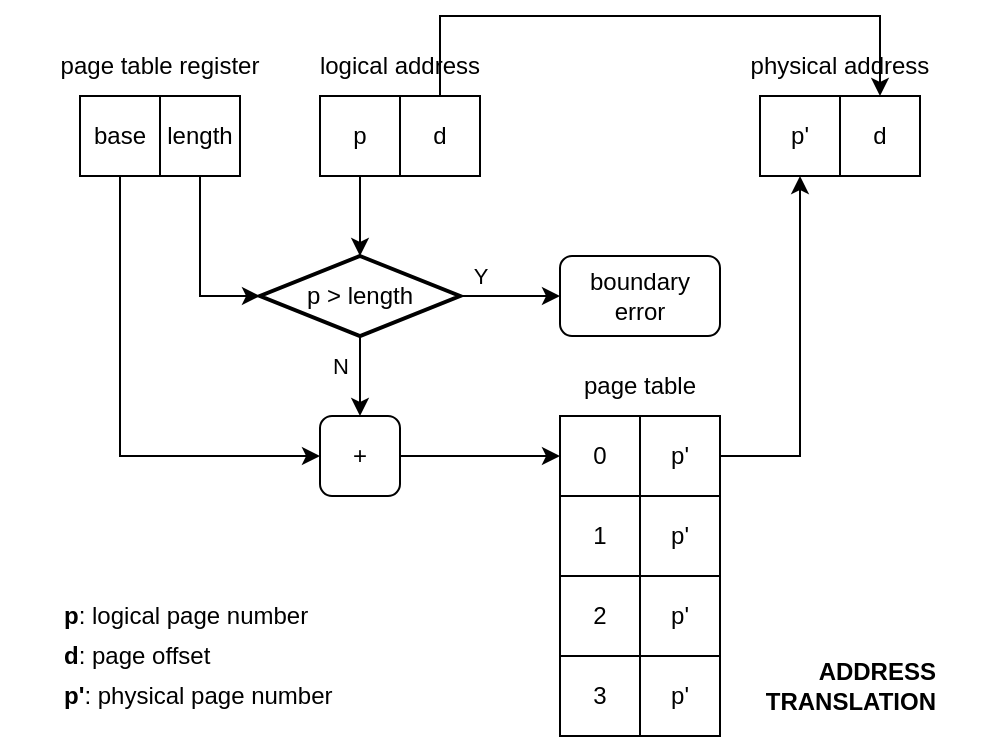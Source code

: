 <mxfile version="27.1.1">
  <diagram name="第 1 页" id="h1xxf2oran17IMzUZSs9">
    <mxGraphModel dx="2253" dy="790" grid="1" gridSize="10" guides="1" tooltips="1" connect="1" arrows="1" fold="1" page="1" pageScale="1" pageWidth="827" pageHeight="1169" math="0" shadow="0">
      <root>
        <mxCell id="0" />
        <mxCell id="1" parent="0" />
        <mxCell id="W67yTYTHdaAG88P1Xub5-19" value="" style="group" vertex="1" connectable="0" parent="1">
          <mxGeometry x="-40" y="130" width="160" height="70" as="geometry" />
        </mxCell>
        <mxCell id="W67yTYTHdaAG88P1Xub5-1" value="base" style="rounded=0;whiteSpace=wrap;html=1;" vertex="1" parent="W67yTYTHdaAG88P1Xub5-19">
          <mxGeometry x="40" y="30" width="40" height="40" as="geometry" />
        </mxCell>
        <mxCell id="W67yTYTHdaAG88P1Xub5-2" value="length" style="rounded=0;whiteSpace=wrap;html=1;" vertex="1" parent="W67yTYTHdaAG88P1Xub5-19">
          <mxGeometry x="80" y="30" width="40" height="40" as="geometry" />
        </mxCell>
        <mxCell id="W67yTYTHdaAG88P1Xub5-3" value="page table register" style="text;html=1;align=center;verticalAlign=middle;whiteSpace=wrap;rounded=0;" vertex="1" parent="W67yTYTHdaAG88P1Xub5-19">
          <mxGeometry x="20" width="120" height="30" as="geometry" />
        </mxCell>
        <mxCell id="W67yTYTHdaAG88P1Xub5-20" style="edgeStyle=orthogonalEdgeStyle;rounded=0;orthogonalLoop=1;jettySize=auto;html=1;exitX=0.5;exitY=0;exitDx=0;exitDy=0;entryX=0.5;entryY=0;entryDx=0;entryDy=0;" edge="1" parent="1" source="W67yTYTHdaAG88P1Xub5-5" target="W67yTYTHdaAG88P1Xub5-18">
          <mxGeometry relative="1" as="geometry">
            <Array as="points">
              <mxPoint x="200" y="120" />
              <mxPoint x="680" y="120" />
            </Array>
          </mxGeometry>
        </mxCell>
        <mxCell id="W67yTYTHdaAG88P1Xub5-34" value="" style="edgeStyle=orthogonalEdgeStyle;rounded=0;orthogonalLoop=1;jettySize=auto;html=1;" edge="1" parent="1" source="W67yTYTHdaAG88P1Xub5-21" target="W67yTYTHdaAG88P1Xub5-28">
          <mxGeometry relative="1" as="geometry" />
        </mxCell>
        <mxCell id="W67yTYTHdaAG88P1Xub5-38" value="N" style="edgeLabel;html=1;align=center;verticalAlign=middle;resizable=0;points=[];" vertex="1" connectable="0" parent="W67yTYTHdaAG88P1Xub5-34">
          <mxGeometry x="-0.25" y="1" relative="1" as="geometry">
            <mxPoint x="-11" as="offset" />
          </mxGeometry>
        </mxCell>
        <mxCell id="W67yTYTHdaAG88P1Xub5-51" style="edgeStyle=orthogonalEdgeStyle;rounded=0;orthogonalLoop=1;jettySize=auto;html=1;exitX=1;exitY=0.5;exitDx=0;exitDy=0;exitPerimeter=0;entryX=0;entryY=0.5;entryDx=0;entryDy=0;" edge="1" parent="1" source="W67yTYTHdaAG88P1Xub5-21" target="W67yTYTHdaAG88P1Xub5-39">
          <mxGeometry relative="1" as="geometry" />
        </mxCell>
        <mxCell id="W67yTYTHdaAG88P1Xub5-52" value="Y" style="edgeLabel;html=1;align=center;verticalAlign=middle;resizable=0;points=[];" vertex="1" connectable="0" parent="W67yTYTHdaAG88P1Xub5-51">
          <mxGeometry x="-0.24" y="4" relative="1" as="geometry">
            <mxPoint x="-9" y="-6" as="offset" />
          </mxGeometry>
        </mxCell>
        <mxCell id="W67yTYTHdaAG88P1Xub5-21" value="p &amp;gt; length" style="strokeWidth=2;html=1;shape=mxgraph.flowchart.decision;whiteSpace=wrap;" vertex="1" parent="1">
          <mxGeometry x="90" y="240" width="100" height="40" as="geometry" />
        </mxCell>
        <mxCell id="W67yTYTHdaAG88P1Xub5-27" style="edgeStyle=orthogonalEdgeStyle;rounded=0;orthogonalLoop=1;jettySize=auto;html=1;exitX=1;exitY=0.5;exitDx=0;exitDy=0;" edge="1" parent="1" source="W67yTYTHdaAG88P1Xub5-6" target="W67yTYTHdaAG88P1Xub5-17">
          <mxGeometry relative="1" as="geometry" />
        </mxCell>
        <mxCell id="W67yTYTHdaAG88P1Xub5-36" style="edgeStyle=orthogonalEdgeStyle;rounded=0;orthogonalLoop=1;jettySize=auto;html=1;exitX=1;exitY=0.5;exitDx=0;exitDy=0;entryX=0;entryY=0.5;entryDx=0;entryDy=0;" edge="1" parent="1" source="W67yTYTHdaAG88P1Xub5-28" target="W67yTYTHdaAG88P1Xub5-10">
          <mxGeometry relative="1" as="geometry" />
        </mxCell>
        <mxCell id="W67yTYTHdaAG88P1Xub5-28" value="+" style="rounded=1;whiteSpace=wrap;html=1;" vertex="1" parent="1">
          <mxGeometry x="120" y="320" width="40" height="40" as="geometry" />
        </mxCell>
        <mxCell id="W67yTYTHdaAG88P1Xub5-31" style="edgeStyle=orthogonalEdgeStyle;rounded=0;orthogonalLoop=1;jettySize=auto;html=1;exitX=0.5;exitY=1;exitDx=0;exitDy=0;entryX=0;entryY=0.5;entryDx=0;entryDy=0;entryPerimeter=0;" edge="1" parent="1" source="W67yTYTHdaAG88P1Xub5-2" target="W67yTYTHdaAG88P1Xub5-21">
          <mxGeometry relative="1" as="geometry" />
        </mxCell>
        <mxCell id="W67yTYTHdaAG88P1Xub5-35" style="edgeStyle=orthogonalEdgeStyle;rounded=0;orthogonalLoop=1;jettySize=auto;html=1;exitX=0.5;exitY=1;exitDx=0;exitDy=0;entryX=0;entryY=0.5;entryDx=0;entryDy=0;" edge="1" parent="1" source="W67yTYTHdaAG88P1Xub5-1" target="W67yTYTHdaAG88P1Xub5-28">
          <mxGeometry relative="1" as="geometry" />
        </mxCell>
        <mxCell id="W67yTYTHdaAG88P1Xub5-39" value="boundary error" style="rounded=1;whiteSpace=wrap;html=1;" vertex="1" parent="1">
          <mxGeometry x="240" y="240" width="80" height="40" as="geometry" />
        </mxCell>
        <mxCell id="W67yTYTHdaAG88P1Xub5-44" value="" style="group" vertex="1" connectable="0" parent="1">
          <mxGeometry x="110" y="130" width="100" height="70" as="geometry" />
        </mxCell>
        <mxCell id="W67yTYTHdaAG88P1Xub5-15" value="" style="group" vertex="1" connectable="0" parent="W67yTYTHdaAG88P1Xub5-44">
          <mxGeometry x="10" y="30" width="80" height="40" as="geometry" />
        </mxCell>
        <mxCell id="W67yTYTHdaAG88P1Xub5-4" value="p" style="rounded=0;whiteSpace=wrap;html=1;" vertex="1" parent="W67yTYTHdaAG88P1Xub5-15">
          <mxGeometry width="40" height="40" as="geometry" />
        </mxCell>
        <mxCell id="W67yTYTHdaAG88P1Xub5-5" value="d" style="rounded=0;whiteSpace=wrap;html=1;" vertex="1" parent="W67yTYTHdaAG88P1Xub5-15">
          <mxGeometry x="40" width="40" height="40" as="geometry" />
        </mxCell>
        <mxCell id="W67yTYTHdaAG88P1Xub5-43" value="logical address" style="text;html=1;align=center;verticalAlign=middle;whiteSpace=wrap;rounded=0;" vertex="1" parent="W67yTYTHdaAG88P1Xub5-44">
          <mxGeometry width="100" height="30" as="geometry" />
        </mxCell>
        <mxCell id="W67yTYTHdaAG88P1Xub5-46" value="" style="group" vertex="1" connectable="0" parent="1">
          <mxGeometry x="300" y="130" width="160" height="70" as="geometry" />
        </mxCell>
        <mxCell id="W67yTYTHdaAG88P1Xub5-16" value="" style="group" vertex="1" connectable="0" parent="W67yTYTHdaAG88P1Xub5-46">
          <mxGeometry y="30" width="160" height="40" as="geometry" />
        </mxCell>
        <mxCell id="W67yTYTHdaAG88P1Xub5-17" value="p&#39;" style="rounded=0;whiteSpace=wrap;html=1;" vertex="1" parent="W67yTYTHdaAG88P1Xub5-16">
          <mxGeometry x="40" width="40" height="40" as="geometry" />
        </mxCell>
        <mxCell id="W67yTYTHdaAG88P1Xub5-18" value="d" style="rounded=0;whiteSpace=wrap;html=1;" vertex="1" parent="W67yTYTHdaAG88P1Xub5-16">
          <mxGeometry x="80" width="40" height="40" as="geometry" />
        </mxCell>
        <mxCell id="W67yTYTHdaAG88P1Xub5-45" value="physical address" style="text;html=1;align=center;verticalAlign=middle;whiteSpace=wrap;rounded=0;" vertex="1" parent="W67yTYTHdaAG88P1Xub5-46">
          <mxGeometry x="25" width="110" height="30" as="geometry" />
        </mxCell>
        <mxCell id="W67yTYTHdaAG88P1Xub5-50" style="edgeStyle=orthogonalEdgeStyle;rounded=0;orthogonalLoop=1;jettySize=auto;html=1;exitX=0.5;exitY=1;exitDx=0;exitDy=0;entryX=0.5;entryY=0;entryDx=0;entryDy=0;entryPerimeter=0;" edge="1" parent="1" source="W67yTYTHdaAG88P1Xub5-4" target="W67yTYTHdaAG88P1Xub5-21">
          <mxGeometry relative="1" as="geometry" />
        </mxCell>
        <mxCell id="W67yTYTHdaAG88P1Xub5-54" value="" style="group" vertex="1" connectable="0" parent="1">
          <mxGeometry x="-10" y="410" width="160" height="60" as="geometry" />
        </mxCell>
        <mxCell id="W67yTYTHdaAG88P1Xub5-47" value="&lt;b&gt;p&lt;/b&gt;: logical page number" style="text;html=1;align=left;verticalAlign=middle;whiteSpace=wrap;rounded=0;" vertex="1" parent="W67yTYTHdaAG88P1Xub5-54">
          <mxGeometry width="160" height="20" as="geometry" />
        </mxCell>
        <mxCell id="W67yTYTHdaAG88P1Xub5-48" value="&lt;b&gt;d&lt;/b&gt;: page offset" style="text;html=1;align=left;verticalAlign=middle;whiteSpace=wrap;rounded=0;" vertex="1" parent="W67yTYTHdaAG88P1Xub5-54">
          <mxGeometry y="20" width="160" height="20" as="geometry" />
        </mxCell>
        <mxCell id="W67yTYTHdaAG88P1Xub5-53" value="&lt;b&gt;p&#39;&lt;/b&gt;: physical page number" style="text;html=1;align=left;verticalAlign=middle;whiteSpace=wrap;rounded=0;" vertex="1" parent="W67yTYTHdaAG88P1Xub5-54">
          <mxGeometry y="40" width="160" height="20" as="geometry" />
        </mxCell>
        <mxCell id="W67yTYTHdaAG88P1Xub5-55" value="page table" style="text;html=1;align=center;verticalAlign=middle;whiteSpace=wrap;rounded=0;" vertex="1" parent="1">
          <mxGeometry x="250" y="290" width="60" height="30" as="geometry" />
        </mxCell>
        <mxCell id="W67yTYTHdaAG88P1Xub5-56" value="" style="group" vertex="1" connectable="0" parent="1">
          <mxGeometry x="240" y="320" width="80" height="160" as="geometry" />
        </mxCell>
        <mxCell id="W67yTYTHdaAG88P1Xub5-6" value="p&#39;" style="rounded=0;whiteSpace=wrap;html=1;" vertex="1" parent="W67yTYTHdaAG88P1Xub5-56">
          <mxGeometry x="40" width="40" height="40" as="geometry" />
        </mxCell>
        <mxCell id="W67yTYTHdaAG88P1Xub5-7" value="p&#39;" style="rounded=0;whiteSpace=wrap;html=1;" vertex="1" parent="W67yTYTHdaAG88P1Xub5-56">
          <mxGeometry x="40" y="40" width="40" height="40" as="geometry" />
        </mxCell>
        <mxCell id="W67yTYTHdaAG88P1Xub5-8" value="p&#39;" style="rounded=0;whiteSpace=wrap;html=1;" vertex="1" parent="W67yTYTHdaAG88P1Xub5-56">
          <mxGeometry x="40" y="80" width="40" height="40" as="geometry" />
        </mxCell>
        <mxCell id="W67yTYTHdaAG88P1Xub5-9" value="p&#39;" style="rounded=0;whiteSpace=wrap;html=1;" vertex="1" parent="W67yTYTHdaAG88P1Xub5-56">
          <mxGeometry x="40" y="120" width="40" height="40" as="geometry" />
        </mxCell>
        <mxCell id="W67yTYTHdaAG88P1Xub5-10" value="0" style="rounded=0;whiteSpace=wrap;html=1;" vertex="1" parent="W67yTYTHdaAG88P1Xub5-56">
          <mxGeometry width="40" height="40" as="geometry" />
        </mxCell>
        <mxCell id="W67yTYTHdaAG88P1Xub5-11" value="1" style="rounded=0;whiteSpace=wrap;html=1;" vertex="1" parent="W67yTYTHdaAG88P1Xub5-56">
          <mxGeometry y="40" width="40" height="40" as="geometry" />
        </mxCell>
        <mxCell id="W67yTYTHdaAG88P1Xub5-12" value="2" style="rounded=0;whiteSpace=wrap;html=1;" vertex="1" parent="W67yTYTHdaAG88P1Xub5-56">
          <mxGeometry y="80" width="40" height="40" as="geometry" />
        </mxCell>
        <mxCell id="W67yTYTHdaAG88P1Xub5-13" value="3" style="rounded=0;whiteSpace=wrap;html=1;" vertex="1" parent="W67yTYTHdaAG88P1Xub5-56">
          <mxGeometry y="120" width="40" height="40" as="geometry" />
        </mxCell>
        <mxCell id="W67yTYTHdaAG88P1Xub5-58" value="&lt;b&gt;ADDRESS&lt;br&gt;TRANSLATION&lt;/b&gt;" style="text;html=1;align=right;verticalAlign=middle;whiteSpace=wrap;rounded=0;" vertex="1" parent="1">
          <mxGeometry x="370" y="440" width="60" height="30" as="geometry" />
        </mxCell>
      </root>
    </mxGraphModel>
  </diagram>
</mxfile>
